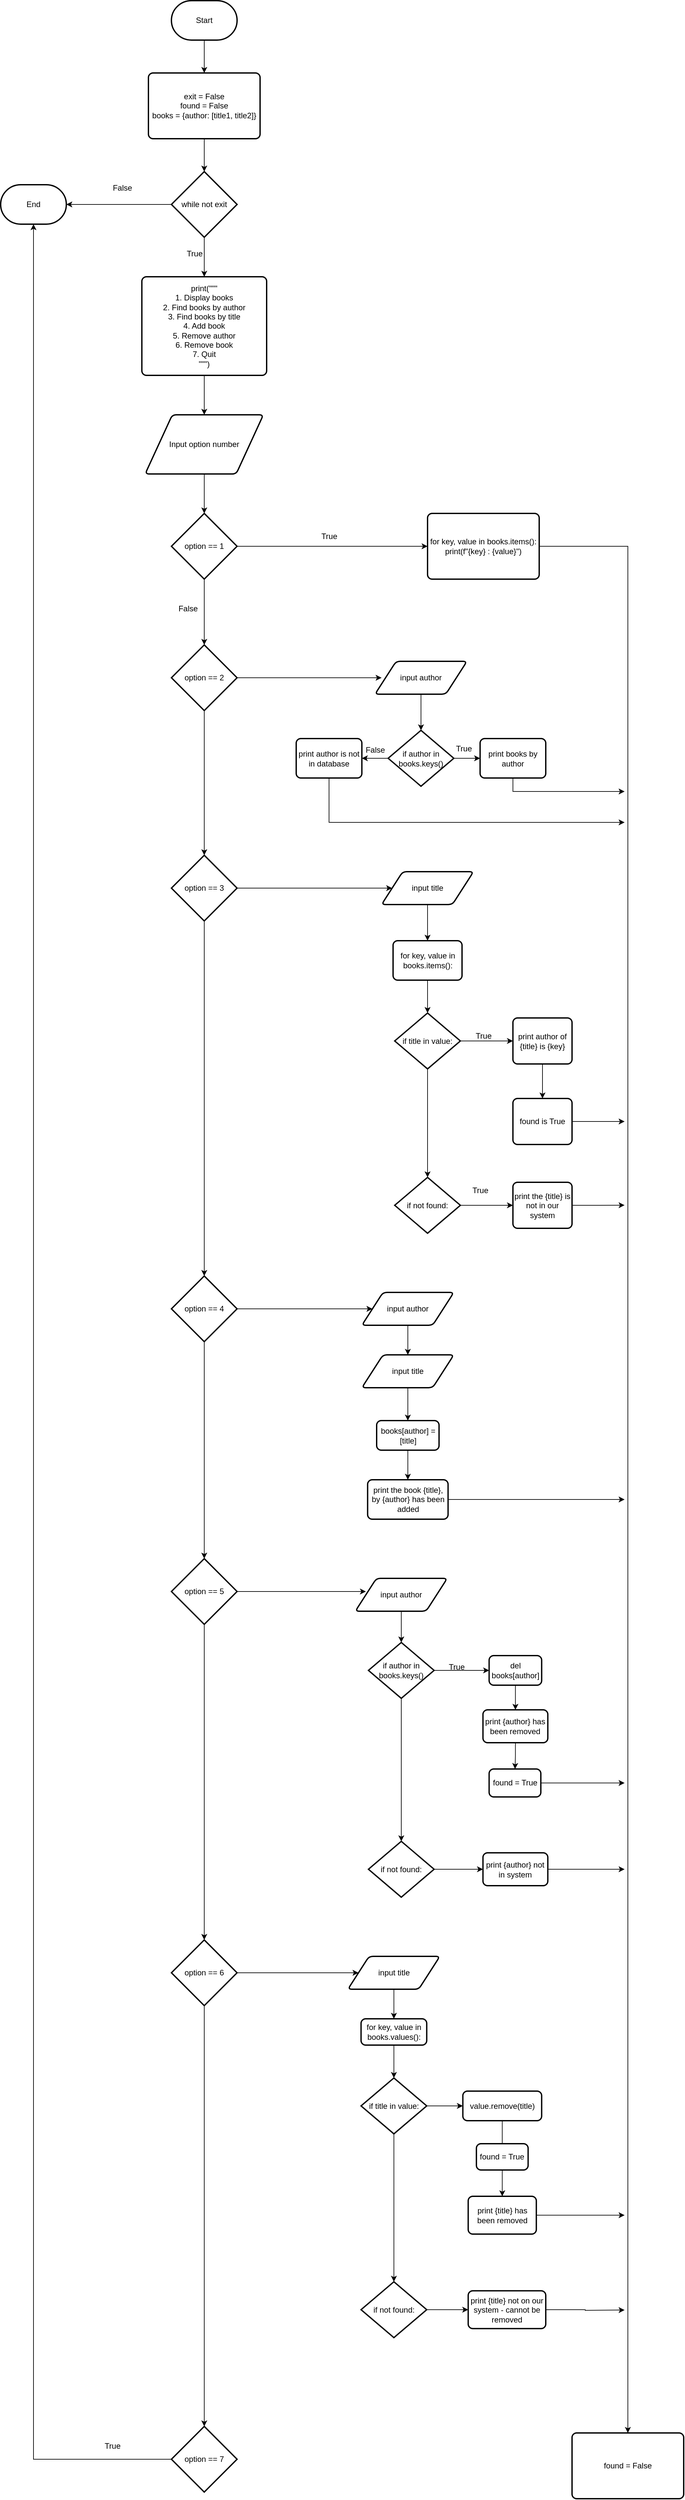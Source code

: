 <mxfile version="20.4.0" type="device"><diagram id="GdrG5oWFETVBS-Gk8OOe" name="Page-1"><mxGraphModel dx="1823" dy="2840" grid="1" gridSize="10" guides="1" tooltips="1" connect="1" arrows="1" fold="1" page="1" pageScale="1" pageWidth="850" pageHeight="1100" math="0" shadow="0"><root><mxCell id="0"/><mxCell id="1" parent="0"/><mxCell id="xFa5CxVepwYCN7gs_nRk-39" value="" style="edgeStyle=orthogonalEdgeStyle;rounded=0;orthogonalLoop=1;jettySize=auto;html=1;" edge="1" parent="1" source="xFa5CxVepwYCN7gs_nRk-2" target="xFa5CxVepwYCN7gs_nRk-3"><mxGeometry relative="1" as="geometry"/></mxCell><mxCell id="xFa5CxVepwYCN7gs_nRk-2" value="Start" style="strokeWidth=2;html=1;shape=mxgraph.flowchart.terminator;whiteSpace=wrap;" vertex="1" parent="1"><mxGeometry x="470" y="10" width="100" height="60" as="geometry"/></mxCell><mxCell id="xFa5CxVepwYCN7gs_nRk-40" value="" style="edgeStyle=orthogonalEdgeStyle;rounded=0;orthogonalLoop=1;jettySize=auto;html=1;" edge="1" parent="1" source="xFa5CxVepwYCN7gs_nRk-3" target="xFa5CxVepwYCN7gs_nRk-4"><mxGeometry relative="1" as="geometry"/></mxCell><mxCell id="xFa5CxVepwYCN7gs_nRk-3" value="exit = False&lt;br&gt;found = False&lt;br&gt;books = {author: [title1, title2]}" style="rounded=1;whiteSpace=wrap;html=1;absoluteArcSize=1;arcSize=14;strokeWidth=2;" vertex="1" parent="1"><mxGeometry x="435" y="120" width="170" height="100" as="geometry"/></mxCell><mxCell id="xFa5CxVepwYCN7gs_nRk-10" style="edgeStyle=orthogonalEdgeStyle;rounded=0;orthogonalLoop=1;jettySize=auto;html=1;exitX=0.5;exitY=1;exitDx=0;exitDy=0;exitPerimeter=0;entryX=0.5;entryY=0;entryDx=0;entryDy=0;" edge="1" parent="1" source="xFa5CxVepwYCN7gs_nRk-4" target="xFa5CxVepwYCN7gs_nRk-9"><mxGeometry relative="1" as="geometry"/></mxCell><mxCell id="xFa5CxVepwYCN7gs_nRk-53" style="edgeStyle=orthogonalEdgeStyle;rounded=0;orthogonalLoop=1;jettySize=auto;html=1;fontFamily=Helvetica;fontSize=12;fontColor=default;" edge="1" parent="1" source="xFa5CxVepwYCN7gs_nRk-4" target="xFa5CxVepwYCN7gs_nRk-5"><mxGeometry relative="1" as="geometry"/></mxCell><mxCell id="xFa5CxVepwYCN7gs_nRk-4" value="while not exit" style="strokeWidth=2;html=1;shape=mxgraph.flowchart.decision;whiteSpace=wrap;" vertex="1" parent="1"><mxGeometry x="470" y="270" width="100" height="100" as="geometry"/></mxCell><mxCell id="xFa5CxVepwYCN7gs_nRk-5" value="End" style="strokeWidth=2;html=1;shape=mxgraph.flowchart.terminator;whiteSpace=wrap;" vertex="1" parent="1"><mxGeometry x="210" y="290" width="100" height="60" as="geometry"/></mxCell><mxCell id="xFa5CxVepwYCN7gs_nRk-7" value="False" style="text;html=1;align=center;verticalAlign=middle;resizable=0;points=[];autosize=1;strokeColor=none;fillColor=none;" vertex="1" parent="1"><mxGeometry x="370" y="280" width="50" height="30" as="geometry"/></mxCell><mxCell id="xFa5CxVepwYCN7gs_nRk-14" style="edgeStyle=orthogonalEdgeStyle;rounded=0;orthogonalLoop=1;jettySize=auto;html=1;exitX=0.5;exitY=1;exitDx=0;exitDy=0;entryX=0.5;entryY=0;entryDx=0;entryDy=0;" edge="1" parent="1" source="xFa5CxVepwYCN7gs_nRk-9" target="xFa5CxVepwYCN7gs_nRk-13"><mxGeometry relative="1" as="geometry"><mxPoint x="520" y="640" as="targetPoint"/></mxGeometry></mxCell><mxCell id="xFa5CxVepwYCN7gs_nRk-9" value="print(&quot;&quot;&quot;&lt;br&gt;1. Display books&lt;br&gt;2. Find books by author&lt;br&gt;3. Find books by title&lt;br&gt;4. Add book&lt;br&gt;5. Remove author&lt;br&gt;6. Remove book&lt;br&gt;7. Quit&lt;br&gt;&quot;&quot;&quot;)" style="rounded=1;whiteSpace=wrap;html=1;absoluteArcSize=1;arcSize=14;strokeWidth=2;" vertex="1" parent="1"><mxGeometry x="425" y="430" width="190" height="150" as="geometry"/></mxCell><mxCell id="xFa5CxVepwYCN7gs_nRk-11" value="True" style="text;html=1;align=center;verticalAlign=middle;resizable=0;points=[];autosize=1;strokeColor=none;fillColor=none;" vertex="1" parent="1"><mxGeometry x="480" y="380" width="50" height="30" as="geometry"/></mxCell><mxCell id="xFa5CxVepwYCN7gs_nRk-25" value="" style="edgeStyle=orthogonalEdgeStyle;rounded=0;orthogonalLoop=1;jettySize=auto;html=1;" edge="1" parent="1" source="xFa5CxVepwYCN7gs_nRk-13" target="xFa5CxVepwYCN7gs_nRk-19"><mxGeometry relative="1" as="geometry"/></mxCell><mxCell id="xFa5CxVepwYCN7gs_nRk-13" value="Input option number" style="shape=parallelogram;html=1;strokeWidth=2;perimeter=parallelogramPerimeter;whiteSpace=wrap;rounded=1;arcSize=12;size=0.23;" vertex="1" parent="1"><mxGeometry x="430" y="640" width="180" height="90" as="geometry"/></mxCell><mxCell id="xFa5CxVepwYCN7gs_nRk-54" style="edgeStyle=orthogonalEdgeStyle;rounded=0;orthogonalLoop=1;jettySize=auto;html=1;entryX=0.5;entryY=1;entryDx=0;entryDy=0;entryPerimeter=0;fontFamily=Helvetica;fontSize=12;fontColor=default;" edge="1" parent="1" source="xFa5CxVepwYCN7gs_nRk-16" target="xFa5CxVepwYCN7gs_nRk-5"><mxGeometry relative="1" as="geometry"/></mxCell><mxCell id="xFa5CxVepwYCN7gs_nRk-16" value="option == 7" style="strokeWidth=2;html=1;shape=mxgraph.flowchart.decision;whiteSpace=wrap;" vertex="1" parent="1"><mxGeometry x="470" y="3700" width="100" height="100" as="geometry"/></mxCell><mxCell id="xFa5CxVepwYCN7gs_nRk-41" style="edgeStyle=orthogonalEdgeStyle;rounded=0;orthogonalLoop=1;jettySize=auto;html=1;exitX=1;exitY=0.5;exitDx=0;exitDy=0;exitPerimeter=0;" edge="1" parent="1" source="xFa5CxVepwYCN7gs_nRk-19" target="xFa5CxVepwYCN7gs_nRk-48"><mxGeometry relative="1" as="geometry"><mxPoint x="610" y="840" as="targetPoint"/></mxGeometry></mxCell><mxCell id="xFa5CxVepwYCN7gs_nRk-64" style="edgeStyle=orthogonalEdgeStyle;rounded=0;orthogonalLoop=1;jettySize=auto;html=1;exitX=0.5;exitY=1;exitDx=0;exitDy=0;exitPerimeter=0;fontFamily=Helvetica;fontSize=12;fontColor=default;" edge="1" parent="1" source="xFa5CxVepwYCN7gs_nRk-19" target="xFa5CxVepwYCN7gs_nRk-52"><mxGeometry relative="1" as="geometry"/></mxCell><mxCell id="xFa5CxVepwYCN7gs_nRk-19" value="option == 1" style="strokeWidth=2;html=1;shape=mxgraph.flowchart.decision;whiteSpace=wrap;" vertex="1" parent="1"><mxGeometry x="470" y="790" width="100" height="100" as="geometry"/></mxCell><mxCell id="xFa5CxVepwYCN7gs_nRk-29" value="" style="edgeStyle=orthogonalEdgeStyle;rounded=0;orthogonalLoop=1;jettySize=auto;html=1;" edge="1" parent="1" source="xFa5CxVepwYCN7gs_nRk-20" target="xFa5CxVepwYCN7gs_nRk-23"><mxGeometry relative="1" as="geometry"/></mxCell><mxCell id="xFa5CxVepwYCN7gs_nRk-110" style="edgeStyle=orthogonalEdgeStyle;rounded=0;orthogonalLoop=1;jettySize=auto;html=1;fontFamily=Helvetica;fontSize=12;fontColor=default;" edge="1" parent="1" source="xFa5CxVepwYCN7gs_nRk-20" target="xFa5CxVepwYCN7gs_nRk-108"><mxGeometry relative="1" as="geometry"/></mxCell><mxCell id="xFa5CxVepwYCN7gs_nRk-20" value="option == 4" style="strokeWidth=2;html=1;shape=mxgraph.flowchart.decision;whiteSpace=wrap;" vertex="1" parent="1"><mxGeometry x="470" y="1950" width="100" height="100" as="geometry"/></mxCell><mxCell id="xFa5CxVepwYCN7gs_nRk-75" value="" style="edgeStyle=orthogonalEdgeStyle;rounded=0;orthogonalLoop=1;jettySize=auto;html=1;fontFamily=Helvetica;fontSize=12;fontColor=default;" edge="1" parent="1" source="xFa5CxVepwYCN7gs_nRk-21" target="xFa5CxVepwYCN7gs_nRk-67"><mxGeometry relative="1" as="geometry"/></mxCell><mxCell id="xFa5CxVepwYCN7gs_nRk-76" value="" style="edgeStyle=orthogonalEdgeStyle;rounded=0;orthogonalLoop=1;jettySize=auto;html=1;fontFamily=Helvetica;fontSize=12;fontColor=default;" edge="1" parent="1" source="xFa5CxVepwYCN7gs_nRk-21" target="xFa5CxVepwYCN7gs_nRk-68"><mxGeometry relative="1" as="geometry"/></mxCell><mxCell id="xFa5CxVepwYCN7gs_nRk-21" value="if author in books.keys()" style="strokeWidth=2;html=1;shape=mxgraph.flowchart.decision;whiteSpace=wrap;" vertex="1" parent="1"><mxGeometry x="800" y="1120" width="100" height="85" as="geometry"/></mxCell><mxCell id="xFa5CxVepwYCN7gs_nRk-31" value="" style="edgeStyle=orthogonalEdgeStyle;rounded=0;orthogonalLoop=1;jettySize=auto;html=1;" edge="1" parent="1" source="xFa5CxVepwYCN7gs_nRk-22" target="xFa5CxVepwYCN7gs_nRk-16"><mxGeometry relative="1" as="geometry"/></mxCell><mxCell id="xFa5CxVepwYCN7gs_nRk-151" style="edgeStyle=orthogonalEdgeStyle;rounded=0;orthogonalLoop=1;jettySize=auto;html=1;entryX=0;entryY=0.5;entryDx=0;entryDy=0;fontFamily=Helvetica;fontSize=12;fontColor=default;" edge="1" parent="1" source="xFa5CxVepwYCN7gs_nRk-22" target="xFa5CxVepwYCN7gs_nRk-143"><mxGeometry relative="1" as="geometry"/></mxCell><mxCell id="xFa5CxVepwYCN7gs_nRk-22" value="option == 6" style="strokeWidth=2;html=1;shape=mxgraph.flowchart.decision;whiteSpace=wrap;" vertex="1" parent="1"><mxGeometry x="470" y="2960" width="100" height="100" as="geometry"/></mxCell><mxCell id="xFa5CxVepwYCN7gs_nRk-30" value="" style="edgeStyle=orthogonalEdgeStyle;rounded=0;orthogonalLoop=1;jettySize=auto;html=1;" edge="1" parent="1" source="xFa5CxVepwYCN7gs_nRk-23" target="xFa5CxVepwYCN7gs_nRk-22"><mxGeometry relative="1" as="geometry"/></mxCell><mxCell id="xFa5CxVepwYCN7gs_nRk-122" style="edgeStyle=orthogonalEdgeStyle;rounded=0;orthogonalLoop=1;jettySize=auto;html=1;entryX=0;entryY=0.5;entryDx=0;entryDy=0;fontFamily=Helvetica;fontSize=12;fontColor=default;" edge="1" parent="1" source="xFa5CxVepwYCN7gs_nRk-23"><mxGeometry relative="1" as="geometry"><mxPoint x="766.1" y="2430" as="targetPoint"/></mxGeometry></mxCell><mxCell id="xFa5CxVepwYCN7gs_nRk-23" value="option == 5" style="strokeWidth=2;html=1;shape=mxgraph.flowchart.decision;whiteSpace=wrap;" vertex="1" parent="1"><mxGeometry x="470" y="2380" width="100" height="100" as="geometry"/></mxCell><mxCell id="xFa5CxVepwYCN7gs_nRk-28" value="" style="edgeStyle=orthogonalEdgeStyle;rounded=0;orthogonalLoop=1;jettySize=auto;html=1;" edge="1" parent="1" source="xFa5CxVepwYCN7gs_nRk-24" target="xFa5CxVepwYCN7gs_nRk-20"><mxGeometry relative="1" as="geometry"/></mxCell><mxCell id="xFa5CxVepwYCN7gs_nRk-88" style="edgeStyle=orthogonalEdgeStyle;rounded=0;orthogonalLoop=1;jettySize=auto;html=1;exitX=1;exitY=0.5;exitDx=0;exitDy=0;exitPerimeter=0;entryX=0;entryY=0.5;entryDx=0;entryDy=0;fontFamily=Helvetica;fontSize=12;fontColor=default;" edge="1" parent="1" source="xFa5CxVepwYCN7gs_nRk-24" target="xFa5CxVepwYCN7gs_nRk-87"><mxGeometry relative="1" as="geometry"/></mxCell><mxCell id="xFa5CxVepwYCN7gs_nRk-24" value="option == 3" style="strokeWidth=2;html=1;shape=mxgraph.flowchart.decision;whiteSpace=wrap;" vertex="1" parent="1"><mxGeometry x="470" y="1310" width="100" height="100" as="geometry"/></mxCell><mxCell id="xFa5CxVepwYCN7gs_nRk-32" value="False" style="text;html=1;align=center;verticalAlign=middle;resizable=0;points=[];autosize=1;strokeColor=none;fillColor=none;" vertex="1" parent="1"><mxGeometry x="470" y="920" width="50" height="30" as="geometry"/></mxCell><mxCell id="xFa5CxVepwYCN7gs_nRk-49" style="edgeStyle=orthogonalEdgeStyle;rounded=0;orthogonalLoop=1;jettySize=auto;html=1;fontFamily=Helvetica;fontSize=12;fontColor=default;entryX=0.5;entryY=0;entryDx=0;entryDy=0;" edge="1" parent="1" source="xFa5CxVepwYCN7gs_nRk-48" target="xFa5CxVepwYCN7gs_nRk-50"><mxGeometry relative="1" as="geometry"><mxPoint x="850" y="840" as="targetPoint"/></mxGeometry></mxCell><mxCell id="xFa5CxVepwYCN7gs_nRk-48" value="for key, value in books.items():&lt;br&gt;print(f&quot;{key} : {value}&quot;)" style="rounded=1;whiteSpace=wrap;html=1;absoluteArcSize=1;arcSize=14;strokeWidth=2;" vertex="1" parent="1"><mxGeometry x="860" y="790" width="170" height="100" as="geometry"/></mxCell><mxCell id="xFa5CxVepwYCN7gs_nRk-50" value="found = False" style="rounded=1;whiteSpace=wrap;html=1;absoluteArcSize=1;arcSize=14;strokeWidth=2;" vertex="1" parent="1"><mxGeometry x="1080" y="3710" width="170" height="100" as="geometry"/></mxCell><mxCell id="xFa5CxVepwYCN7gs_nRk-71" style="edgeStyle=orthogonalEdgeStyle;rounded=0;orthogonalLoop=1;jettySize=auto;html=1;exitX=1;exitY=0.5;exitDx=0;exitDy=0;exitPerimeter=0;fontFamily=Helvetica;fontSize=12;fontColor=default;" edge="1" parent="1" source="xFa5CxVepwYCN7gs_nRk-52"><mxGeometry relative="1" as="geometry"><mxPoint x="790" y="1040" as="targetPoint"/></mxGeometry></mxCell><mxCell id="xFa5CxVepwYCN7gs_nRk-86" style="edgeStyle=orthogonalEdgeStyle;rounded=0;orthogonalLoop=1;jettySize=auto;html=1;entryX=0.5;entryY=0;entryDx=0;entryDy=0;entryPerimeter=0;fontFamily=Helvetica;fontSize=12;fontColor=default;" edge="1" parent="1" source="xFa5CxVepwYCN7gs_nRk-52" target="xFa5CxVepwYCN7gs_nRk-24"><mxGeometry relative="1" as="geometry"/></mxCell><mxCell id="xFa5CxVepwYCN7gs_nRk-52" value="option == 2" style="strokeWidth=2;html=1;shape=mxgraph.flowchart.decision;whiteSpace=wrap;" vertex="1" parent="1"><mxGeometry x="470" y="990" width="100" height="100" as="geometry"/></mxCell><mxCell id="xFa5CxVepwYCN7gs_nRk-82" style="edgeStyle=orthogonalEdgeStyle;rounded=0;orthogonalLoop=1;jettySize=auto;html=1;fontFamily=Helvetica;fontSize=12;fontColor=default;" edge="1" parent="1" source="xFa5CxVepwYCN7gs_nRk-67"><mxGeometry relative="1" as="geometry"><mxPoint x="1160" y="1260" as="targetPoint"/><Array as="points"><mxPoint x="710" y="1260"/><mxPoint x="1160" y="1260"/></Array></mxGeometry></mxCell><mxCell id="xFa5CxVepwYCN7gs_nRk-67" value="print author is not in database" style="rounded=1;whiteSpace=wrap;html=1;absoluteArcSize=1;arcSize=14;strokeWidth=2;" vertex="1" parent="1"><mxGeometry x="660" y="1132.5" width="100" height="60" as="geometry"/></mxCell><mxCell id="xFa5CxVepwYCN7gs_nRk-85" style="edgeStyle=orthogonalEdgeStyle;rounded=0;orthogonalLoop=1;jettySize=auto;html=1;exitX=0.5;exitY=1;exitDx=0;exitDy=0;fontFamily=Helvetica;fontSize=12;fontColor=default;" edge="1" parent="1" source="xFa5CxVepwYCN7gs_nRk-68"><mxGeometry relative="1" as="geometry"><mxPoint x="1160" y="1213" as="targetPoint"/><Array as="points"><mxPoint x="990" y="1213"/></Array></mxGeometry></mxCell><mxCell id="xFa5CxVepwYCN7gs_nRk-68" value="print books by author" style="rounded=1;whiteSpace=wrap;html=1;absoluteArcSize=1;arcSize=14;strokeWidth=2;" vertex="1" parent="1"><mxGeometry x="940" y="1132.5" width="100" height="60" as="geometry"/></mxCell><mxCell id="xFa5CxVepwYCN7gs_nRk-74" value="" style="edgeStyle=orthogonalEdgeStyle;rounded=0;orthogonalLoop=1;jettySize=auto;html=1;fontFamily=Helvetica;fontSize=12;fontColor=default;" edge="1" parent="1" source="xFa5CxVepwYCN7gs_nRk-69" target="xFa5CxVepwYCN7gs_nRk-21"><mxGeometry relative="1" as="geometry"/></mxCell><mxCell id="xFa5CxVepwYCN7gs_nRk-69" value="input author" style="shape=parallelogram;html=1;strokeWidth=2;perimeter=parallelogramPerimeter;whiteSpace=wrap;rounded=1;arcSize=12;size=0.23;" vertex="1" parent="1"><mxGeometry x="780" y="1015" width="140" height="50" as="geometry"/></mxCell><mxCell id="xFa5CxVepwYCN7gs_nRk-77" value="False" style="text;html=1;align=center;verticalAlign=middle;resizable=0;points=[];autosize=1;strokeColor=none;fillColor=none;fontSize=12;fontFamily=Helvetica;fontColor=default;" vertex="1" parent="1"><mxGeometry x="755" y="1135" width="50" height="30" as="geometry"/></mxCell><mxCell id="xFa5CxVepwYCN7gs_nRk-78" value="True" style="text;html=1;align=center;verticalAlign=middle;resizable=0;points=[];autosize=1;strokeColor=none;fillColor=none;fontSize=12;fontFamily=Helvetica;fontColor=default;" vertex="1" parent="1"><mxGeometry x="890" y="1132.5" width="50" height="30" as="geometry"/></mxCell><mxCell id="xFa5CxVepwYCN7gs_nRk-79" value="True" style="text;html=1;align=center;verticalAlign=middle;resizable=0;points=[];autosize=1;strokeColor=none;fillColor=none;fontSize=12;fontFamily=Helvetica;fontColor=default;" vertex="1" parent="1"><mxGeometry x="685" y="810" width="50" height="30" as="geometry"/></mxCell><mxCell id="xFa5CxVepwYCN7gs_nRk-91" style="edgeStyle=orthogonalEdgeStyle;rounded=0;orthogonalLoop=1;jettySize=auto;html=1;fontFamily=Helvetica;fontSize=12;fontColor=default;" edge="1" parent="1" source="xFa5CxVepwYCN7gs_nRk-87"><mxGeometry relative="1" as="geometry"><mxPoint x="860" y="1440" as="targetPoint"/></mxGeometry></mxCell><mxCell id="xFa5CxVepwYCN7gs_nRk-87" value="input title" style="shape=parallelogram;html=1;strokeWidth=2;perimeter=parallelogramPerimeter;whiteSpace=wrap;rounded=1;arcSize=12;size=0.23;" vertex="1" parent="1"><mxGeometry x="790" y="1335" width="140" height="50" as="geometry"/></mxCell><mxCell id="xFa5CxVepwYCN7gs_nRk-94" style="edgeStyle=orthogonalEdgeStyle;rounded=0;orthogonalLoop=1;jettySize=auto;html=1;exitX=0.5;exitY=1;exitDx=0;exitDy=0;fontFamily=Helvetica;fontSize=12;fontColor=default;entryX=0.5;entryY=0;entryDx=0;entryDy=0;entryPerimeter=0;" edge="1" parent="1" source="xFa5CxVepwYCN7gs_nRk-92" target="xFa5CxVepwYCN7gs_nRk-93"><mxGeometry relative="1" as="geometry"><mxPoint x="860" y="1540" as="targetPoint"/></mxGeometry></mxCell><mxCell id="xFa5CxVepwYCN7gs_nRk-92" value="for key, value in books.items():&lt;br&gt;" style="rounded=1;whiteSpace=wrap;html=1;absoluteArcSize=1;arcSize=14;strokeWidth=2;" vertex="1" parent="1"><mxGeometry x="807.5" y="1440" width="105" height="60" as="geometry"/></mxCell><mxCell id="xFa5CxVepwYCN7gs_nRk-95" style="edgeStyle=orthogonalEdgeStyle;rounded=0;orthogonalLoop=1;jettySize=auto;html=1;fontFamily=Helvetica;fontSize=12;fontColor=default;" edge="1" parent="1" source="xFa5CxVepwYCN7gs_nRk-93"><mxGeometry relative="1" as="geometry"><mxPoint x="990" y="1592.5" as="targetPoint"/></mxGeometry></mxCell><mxCell id="xFa5CxVepwYCN7gs_nRk-101" style="edgeStyle=orthogonalEdgeStyle;rounded=0;orthogonalLoop=1;jettySize=auto;html=1;exitX=0.5;exitY=1;exitDx=0;exitDy=0;exitPerimeter=0;fontFamily=Helvetica;fontSize=12;fontColor=default;entryX=0.5;entryY=0;entryDx=0;entryDy=0;entryPerimeter=0;" edge="1" parent="1" source="xFa5CxVepwYCN7gs_nRk-93" target="xFa5CxVepwYCN7gs_nRk-103"><mxGeometry relative="1" as="geometry"><mxPoint x="860" y="1700" as="targetPoint"/></mxGeometry></mxCell><mxCell id="xFa5CxVepwYCN7gs_nRk-93" value="if title in value:" style="strokeWidth=2;html=1;shape=mxgraph.flowchart.decision;whiteSpace=wrap;" vertex="1" parent="1"><mxGeometry x="810" y="1550" width="100" height="85" as="geometry"/></mxCell><mxCell id="xFa5CxVepwYCN7gs_nRk-96" value="True" style="text;html=1;align=center;verticalAlign=middle;resizable=0;points=[];autosize=1;strokeColor=none;fillColor=none;fontSize=12;fontFamily=Helvetica;fontColor=default;" vertex="1" parent="1"><mxGeometry x="920" y="1570" width="50" height="30" as="geometry"/></mxCell><mxCell id="xFa5CxVepwYCN7gs_nRk-99" style="edgeStyle=orthogonalEdgeStyle;rounded=0;orthogonalLoop=1;jettySize=auto;html=1;fontFamily=Helvetica;fontSize=12;fontColor=default;" edge="1" parent="1" source="xFa5CxVepwYCN7gs_nRk-97" target="xFa5CxVepwYCN7gs_nRk-98"><mxGeometry relative="1" as="geometry"/></mxCell><mxCell id="xFa5CxVepwYCN7gs_nRk-97" value="print author of {title} is {key}" style="rounded=1;whiteSpace=wrap;html=1;absoluteArcSize=1;arcSize=14;strokeWidth=2;" vertex="1" parent="1"><mxGeometry x="990" y="1557.5" width="90" height="70" as="geometry"/></mxCell><mxCell id="xFa5CxVepwYCN7gs_nRk-100" style="edgeStyle=orthogonalEdgeStyle;rounded=0;orthogonalLoop=1;jettySize=auto;html=1;fontFamily=Helvetica;fontSize=12;fontColor=default;" edge="1" parent="1" source="xFa5CxVepwYCN7gs_nRk-98"><mxGeometry relative="1" as="geometry"><mxPoint x="1160" y="1715" as="targetPoint"/></mxGeometry></mxCell><mxCell id="xFa5CxVepwYCN7gs_nRk-98" value="found is True" style="rounded=1;whiteSpace=wrap;html=1;absoluteArcSize=1;arcSize=14;strokeWidth=2;" vertex="1" parent="1"><mxGeometry x="990" y="1680" width="90" height="70" as="geometry"/></mxCell><mxCell id="xFa5CxVepwYCN7gs_nRk-105" style="edgeStyle=orthogonalEdgeStyle;rounded=0;orthogonalLoop=1;jettySize=auto;html=1;entryX=0;entryY=0.5;entryDx=0;entryDy=0;fontFamily=Helvetica;fontSize=12;fontColor=default;" edge="1" parent="1" source="xFa5CxVepwYCN7gs_nRk-103" target="xFa5CxVepwYCN7gs_nRk-104"><mxGeometry relative="1" as="geometry"/></mxCell><mxCell id="xFa5CxVepwYCN7gs_nRk-103" value="if not found:" style="strokeWidth=2;html=1;shape=mxgraph.flowchart.decision;whiteSpace=wrap;" vertex="1" parent="1"><mxGeometry x="810" y="1800" width="100" height="85" as="geometry"/></mxCell><mxCell id="xFa5CxVepwYCN7gs_nRk-107" style="edgeStyle=orthogonalEdgeStyle;rounded=0;orthogonalLoop=1;jettySize=auto;html=1;exitX=1;exitY=0.5;exitDx=0;exitDy=0;fontFamily=Helvetica;fontSize=12;fontColor=default;" edge="1" parent="1" source="xFa5CxVepwYCN7gs_nRk-104"><mxGeometry relative="1" as="geometry"><mxPoint x="1160" y="1842.333" as="targetPoint"/></mxGeometry></mxCell><mxCell id="xFa5CxVepwYCN7gs_nRk-104" value="print the {title} is not in our system" style="rounded=1;whiteSpace=wrap;html=1;absoluteArcSize=1;arcSize=14;strokeWidth=2;" vertex="1" parent="1"><mxGeometry x="990" y="1807.5" width="90" height="70" as="geometry"/></mxCell><mxCell id="xFa5CxVepwYCN7gs_nRk-106" value="True" style="text;html=1;align=center;verticalAlign=middle;resizable=0;points=[];autosize=1;strokeColor=none;fillColor=none;fontSize=12;fontFamily=Helvetica;fontColor=default;" vertex="1" parent="1"><mxGeometry x="915" y="1805" width="50" height="30" as="geometry"/></mxCell><mxCell id="xFa5CxVepwYCN7gs_nRk-111" style="edgeStyle=orthogonalEdgeStyle;rounded=0;orthogonalLoop=1;jettySize=auto;html=1;fontFamily=Helvetica;fontSize=12;fontColor=default;" edge="1" parent="1" source="xFa5CxVepwYCN7gs_nRk-108" target="xFa5CxVepwYCN7gs_nRk-109"><mxGeometry relative="1" as="geometry"/></mxCell><mxCell id="xFa5CxVepwYCN7gs_nRk-108" value="input author" style="shape=parallelogram;html=1;strokeWidth=2;perimeter=parallelogramPerimeter;whiteSpace=wrap;rounded=1;arcSize=12;size=0.23;" vertex="1" parent="1"><mxGeometry x="760" y="1975" width="140" height="50" as="geometry"/></mxCell><mxCell id="xFa5CxVepwYCN7gs_nRk-113" style="edgeStyle=orthogonalEdgeStyle;rounded=0;orthogonalLoop=1;jettySize=auto;html=1;exitX=0.5;exitY=1;exitDx=0;exitDy=0;entryX=0.5;entryY=0;entryDx=0;entryDy=0;fontFamily=Helvetica;fontSize=12;fontColor=default;" edge="1" parent="1" source="xFa5CxVepwYCN7gs_nRk-109" target="xFa5CxVepwYCN7gs_nRk-112"><mxGeometry relative="1" as="geometry"/></mxCell><mxCell id="xFa5CxVepwYCN7gs_nRk-109" value="input title" style="shape=parallelogram;html=1;strokeWidth=2;perimeter=parallelogramPerimeter;whiteSpace=wrap;rounded=1;arcSize=12;size=0.23;" vertex="1" parent="1"><mxGeometry x="760" y="2070" width="140" height="50" as="geometry"/></mxCell><mxCell id="xFa5CxVepwYCN7gs_nRk-115" style="edgeStyle=orthogonalEdgeStyle;rounded=0;orthogonalLoop=1;jettySize=auto;html=1;exitX=0.5;exitY=1;exitDx=0;exitDy=0;entryX=0.5;entryY=0;entryDx=0;entryDy=0;fontFamily=Helvetica;fontSize=12;fontColor=default;" edge="1" parent="1" source="xFa5CxVepwYCN7gs_nRk-112" target="xFa5CxVepwYCN7gs_nRk-114"><mxGeometry relative="1" as="geometry"/></mxCell><mxCell id="xFa5CxVepwYCN7gs_nRk-112" value="books[author] = [title]" style="rounded=1;whiteSpace=wrap;html=1;absoluteArcSize=1;arcSize=14;strokeWidth=2;" vertex="1" parent="1"><mxGeometry x="782.5" y="2170" width="95" height="45" as="geometry"/></mxCell><mxCell id="xFa5CxVepwYCN7gs_nRk-116" style="edgeStyle=orthogonalEdgeStyle;rounded=0;orthogonalLoop=1;jettySize=auto;html=1;fontFamily=Helvetica;fontSize=12;fontColor=default;" edge="1" parent="1" source="xFa5CxVepwYCN7gs_nRk-114"><mxGeometry relative="1" as="geometry"><mxPoint x="1160" y="2290" as="targetPoint"/></mxGeometry></mxCell><mxCell id="xFa5CxVepwYCN7gs_nRk-114" value="print the book {title}, by {author} has been added" style="rounded=1;whiteSpace=wrap;html=1;absoluteArcSize=1;arcSize=14;strokeWidth=2;" vertex="1" parent="1"><mxGeometry x="768.75" y="2260" width="122.5" height="60" as="geometry"/></mxCell><mxCell id="xFa5CxVepwYCN7gs_nRk-134" value="" style="edgeStyle=orthogonalEdgeStyle;rounded=0;orthogonalLoop=1;jettySize=auto;html=1;fontFamily=Helvetica;fontSize=12;fontColor=default;" edge="1" parent="1" source="xFa5CxVepwYCN7gs_nRk-124" target="xFa5CxVepwYCN7gs_nRk-126"><mxGeometry relative="1" as="geometry"/></mxCell><mxCell id="xFa5CxVepwYCN7gs_nRk-124" value="input author" style="shape=parallelogram;html=1;strokeWidth=2;perimeter=parallelogramPerimeter;whiteSpace=wrap;rounded=1;arcSize=12;size=0.23;" vertex="1" parent="1"><mxGeometry x="750" y="2410" width="140" height="50" as="geometry"/></mxCell><mxCell id="xFa5CxVepwYCN7gs_nRk-135" style="edgeStyle=orthogonalEdgeStyle;rounded=0;orthogonalLoop=1;jettySize=auto;html=1;exitX=1;exitY=0.5;exitDx=0;exitDy=0;exitPerimeter=0;entryX=0;entryY=0.5;entryDx=0;entryDy=0;fontFamily=Helvetica;fontSize=12;fontColor=default;" edge="1" parent="1" source="xFa5CxVepwYCN7gs_nRk-126" target="xFa5CxVepwYCN7gs_nRk-128"><mxGeometry relative="1" as="geometry"/></mxCell><mxCell id="xFa5CxVepwYCN7gs_nRk-139" style="edgeStyle=orthogonalEdgeStyle;rounded=0;orthogonalLoop=1;jettySize=auto;html=1;fontFamily=Helvetica;fontSize=12;fontColor=default;" edge="1" parent="1" source="xFa5CxVepwYCN7gs_nRk-126" target="xFa5CxVepwYCN7gs_nRk-130"><mxGeometry relative="1" as="geometry"/></mxCell><mxCell id="xFa5CxVepwYCN7gs_nRk-126" value="if author in books.keys()" style="strokeWidth=2;html=1;shape=mxgraph.flowchart.decision;whiteSpace=wrap;" vertex="1" parent="1"><mxGeometry x="770" y="2507.5" width="100" height="85" as="geometry"/></mxCell><mxCell id="xFa5CxVepwYCN7gs_nRk-127" value="True" style="text;html=1;align=center;verticalAlign=middle;resizable=0;points=[];autosize=1;strokeColor=none;fillColor=none;fontSize=12;fontFamily=Helvetica;fontColor=default;" vertex="1" parent="1"><mxGeometry x="878.75" y="2530" width="50" height="30" as="geometry"/></mxCell><mxCell id="xFa5CxVepwYCN7gs_nRk-136" value="" style="edgeStyle=orthogonalEdgeStyle;rounded=0;orthogonalLoop=1;jettySize=auto;html=1;fontFamily=Helvetica;fontSize=12;fontColor=default;" edge="1" parent="1" source="xFa5CxVepwYCN7gs_nRk-128" target="xFa5CxVepwYCN7gs_nRk-129"><mxGeometry relative="1" as="geometry"/></mxCell><mxCell id="xFa5CxVepwYCN7gs_nRk-128" value="del books[author]" style="rounded=1;whiteSpace=wrap;html=1;absoluteArcSize=1;arcSize=14;strokeWidth=2;" vertex="1" parent="1"><mxGeometry x="953.75" y="2527.5" width="80" height="45" as="geometry"/></mxCell><mxCell id="xFa5CxVepwYCN7gs_nRk-137" value="" style="edgeStyle=orthogonalEdgeStyle;rounded=0;orthogonalLoop=1;jettySize=auto;html=1;fontFamily=Helvetica;fontSize=12;fontColor=default;" edge="1" parent="1" source="xFa5CxVepwYCN7gs_nRk-129" target="xFa5CxVepwYCN7gs_nRk-131"><mxGeometry relative="1" as="geometry"/></mxCell><mxCell id="xFa5CxVepwYCN7gs_nRk-129" value="print {author} has been removed" style="rounded=1;whiteSpace=wrap;html=1;absoluteArcSize=1;arcSize=14;strokeWidth=2;" vertex="1" parent="1"><mxGeometry x="944.38" y="2610" width="98.75" height="50" as="geometry"/></mxCell><mxCell id="xFa5CxVepwYCN7gs_nRk-141" value="" style="edgeStyle=orthogonalEdgeStyle;rounded=0;orthogonalLoop=1;jettySize=auto;html=1;fontFamily=Helvetica;fontSize=12;fontColor=default;" edge="1" parent="1" source="xFa5CxVepwYCN7gs_nRk-130" target="xFa5CxVepwYCN7gs_nRk-140"><mxGeometry relative="1" as="geometry"/></mxCell><mxCell id="xFa5CxVepwYCN7gs_nRk-130" value="if not found:" style="strokeWidth=2;html=1;shape=mxgraph.flowchart.decision;whiteSpace=wrap;" vertex="1" parent="1"><mxGeometry x="770" y="2810" width="100" height="85" as="geometry"/></mxCell><mxCell id="xFa5CxVepwYCN7gs_nRk-138" style="edgeStyle=orthogonalEdgeStyle;rounded=0;orthogonalLoop=1;jettySize=auto;html=1;fontFamily=Helvetica;fontSize=12;fontColor=default;" edge="1" parent="1" source="xFa5CxVepwYCN7gs_nRk-131"><mxGeometry relative="1" as="geometry"><mxPoint x="1160" y="2721.25" as="targetPoint"/></mxGeometry></mxCell><mxCell id="xFa5CxVepwYCN7gs_nRk-131" value="found = True" style="rounded=1;whiteSpace=wrap;html=1;absoluteArcSize=1;arcSize=14;strokeWidth=2;" vertex="1" parent="1"><mxGeometry x="953.75" y="2700" width="78.75" height="42.5" as="geometry"/></mxCell><mxCell id="xFa5CxVepwYCN7gs_nRk-142" style="edgeStyle=orthogonalEdgeStyle;rounded=0;orthogonalLoop=1;jettySize=auto;html=1;exitX=1;exitY=0.5;exitDx=0;exitDy=0;fontFamily=Helvetica;fontSize=12;fontColor=default;" edge="1" parent="1" source="xFa5CxVepwYCN7gs_nRk-140"><mxGeometry relative="1" as="geometry"><mxPoint x="1160" y="2852.5" as="targetPoint"/></mxGeometry></mxCell><mxCell id="xFa5CxVepwYCN7gs_nRk-140" value="print {author} not in system" style="rounded=1;whiteSpace=wrap;html=1;absoluteArcSize=1;arcSize=14;strokeWidth=2;" vertex="1" parent="1"><mxGeometry x="944.38" y="2827.5" width="98.75" height="50" as="geometry"/></mxCell><mxCell id="xFa5CxVepwYCN7gs_nRk-152" style="edgeStyle=orthogonalEdgeStyle;rounded=0;orthogonalLoop=1;jettySize=auto;html=1;fontFamily=Helvetica;fontSize=12;fontColor=default;" edge="1" parent="1" source="xFa5CxVepwYCN7gs_nRk-143" target="xFa5CxVepwYCN7gs_nRk-144"><mxGeometry relative="1" as="geometry"/></mxCell><mxCell id="xFa5CxVepwYCN7gs_nRk-143" value="input title" style="shape=parallelogram;html=1;strokeWidth=2;perimeter=parallelogramPerimeter;whiteSpace=wrap;rounded=1;arcSize=12;size=0.23;" vertex="1" parent="1"><mxGeometry x="738.75" y="2985" width="140" height="50" as="geometry"/></mxCell><mxCell id="xFa5CxVepwYCN7gs_nRk-156" style="edgeStyle=orthogonalEdgeStyle;rounded=0;orthogonalLoop=1;jettySize=auto;html=1;entryX=0.5;entryY=0;entryDx=0;entryDy=0;entryPerimeter=0;fontFamily=Helvetica;fontSize=12;fontColor=default;" edge="1" parent="1" source="xFa5CxVepwYCN7gs_nRk-144" target="xFa5CxVepwYCN7gs_nRk-145"><mxGeometry relative="1" as="geometry"/></mxCell><mxCell id="xFa5CxVepwYCN7gs_nRk-144" value="for key, value in books.values():" style="rounded=1;whiteSpace=wrap;html=1;absoluteArcSize=1;arcSize=14;strokeWidth=2;" vertex="1" parent="1"><mxGeometry x="758.75" y="3080" width="100" height="40" as="geometry"/></mxCell><mxCell id="xFa5CxVepwYCN7gs_nRk-153" value="" style="edgeStyle=orthogonalEdgeStyle;rounded=0;orthogonalLoop=1;jettySize=auto;html=1;fontFamily=Helvetica;fontSize=12;fontColor=default;" edge="1" parent="1" source="xFa5CxVepwYCN7gs_nRk-145" target="xFa5CxVepwYCN7gs_nRk-146"><mxGeometry relative="1" as="geometry"/></mxCell><mxCell id="xFa5CxVepwYCN7gs_nRk-158" style="edgeStyle=orthogonalEdgeStyle;rounded=0;orthogonalLoop=1;jettySize=auto;html=1;entryX=0.5;entryY=0;entryDx=0;entryDy=0;entryPerimeter=0;fontFamily=Helvetica;fontSize=12;fontColor=default;" edge="1" parent="1" source="xFa5CxVepwYCN7gs_nRk-145" target="xFa5CxVepwYCN7gs_nRk-148"><mxGeometry relative="1" as="geometry"/></mxCell><mxCell id="xFa5CxVepwYCN7gs_nRk-145" value="if title in value:" style="strokeWidth=2;html=1;shape=mxgraph.flowchart.decision;whiteSpace=wrap;" vertex="1" parent="1"><mxGeometry x="758.75" y="3170" width="100" height="85" as="geometry"/></mxCell><mxCell id="xFa5CxVepwYCN7gs_nRk-154" value="" style="edgeStyle=orthogonalEdgeStyle;rounded=0;orthogonalLoop=1;jettySize=auto;html=1;fontFamily=Helvetica;fontSize=12;fontColor=default;" edge="1" parent="1" source="xFa5CxVepwYCN7gs_nRk-146" target="xFa5CxVepwYCN7gs_nRk-149"><mxGeometry relative="1" as="geometry"/></mxCell><mxCell id="xFa5CxVepwYCN7gs_nRk-146" value="value.remove(title)" style="rounded=1;whiteSpace=wrap;html=1;absoluteArcSize=1;arcSize=14;strokeWidth=2;" vertex="1" parent="1"><mxGeometry x="913.75" y="3190" width="120" height="45" as="geometry"/></mxCell><mxCell id="xFa5CxVepwYCN7gs_nRk-147" value="found = True" style="rounded=1;whiteSpace=wrap;html=1;absoluteArcSize=1;arcSize=14;strokeWidth=2;" vertex="1" parent="1"><mxGeometry x="934.38" y="3270" width="78.75" height="40" as="geometry"/></mxCell><mxCell id="xFa5CxVepwYCN7gs_nRk-160" style="edgeStyle=orthogonalEdgeStyle;rounded=0;orthogonalLoop=1;jettySize=auto;html=1;entryX=0;entryY=0.5;entryDx=0;entryDy=0;fontFamily=Helvetica;fontSize=12;fontColor=default;" edge="1" parent="1" source="xFa5CxVepwYCN7gs_nRk-148" target="xFa5CxVepwYCN7gs_nRk-159"><mxGeometry relative="1" as="geometry"/></mxCell><mxCell id="xFa5CxVepwYCN7gs_nRk-148" value="if not found:" style="strokeWidth=2;html=1;shape=mxgraph.flowchart.decision;whiteSpace=wrap;" vertex="1" parent="1"><mxGeometry x="758.75" y="3480" width="100" height="85" as="geometry"/></mxCell><mxCell id="xFa5CxVepwYCN7gs_nRk-155" style="edgeStyle=orthogonalEdgeStyle;rounded=0;orthogonalLoop=1;jettySize=auto;html=1;fontFamily=Helvetica;fontSize=12;fontColor=default;" edge="1" parent="1" source="xFa5CxVepwYCN7gs_nRk-149"><mxGeometry relative="1" as="geometry"><mxPoint x="1160" y="3378.75" as="targetPoint"/></mxGeometry></mxCell><mxCell id="xFa5CxVepwYCN7gs_nRk-149" value="print {title} has been removed" style="rounded=1;whiteSpace=wrap;html=1;absoluteArcSize=1;arcSize=14;strokeWidth=2;" vertex="1" parent="1"><mxGeometry x="921.88" y="3350" width="103.75" height="57.5" as="geometry"/></mxCell><mxCell id="xFa5CxVepwYCN7gs_nRk-161" style="edgeStyle=orthogonalEdgeStyle;rounded=0;orthogonalLoop=1;jettySize=auto;html=1;exitX=1;exitY=0.5;exitDx=0;exitDy=0;fontFamily=Helvetica;fontSize=12;fontColor=default;" edge="1" parent="1" source="xFa5CxVepwYCN7gs_nRk-159"><mxGeometry relative="1" as="geometry"><mxPoint x="1160" y="3523" as="targetPoint"/></mxGeometry></mxCell><mxCell id="xFa5CxVepwYCN7gs_nRk-159" value="print {title} not on our system - cannot be removed" style="rounded=1;whiteSpace=wrap;html=1;absoluteArcSize=1;arcSize=14;strokeWidth=2;" vertex="1" parent="1"><mxGeometry x="921.88" y="3493.75" width="118.12" height="57.5" as="geometry"/></mxCell><mxCell id="xFa5CxVepwYCN7gs_nRk-162" value="True" style="text;html=1;align=center;verticalAlign=middle;resizable=0;points=[];autosize=1;strokeColor=none;fillColor=none;fontSize=12;fontFamily=Helvetica;fontColor=default;" vertex="1" parent="1"><mxGeometry x="355" y="3715" width="50" height="30" as="geometry"/></mxCell></root></mxGraphModel></diagram></mxfile>
